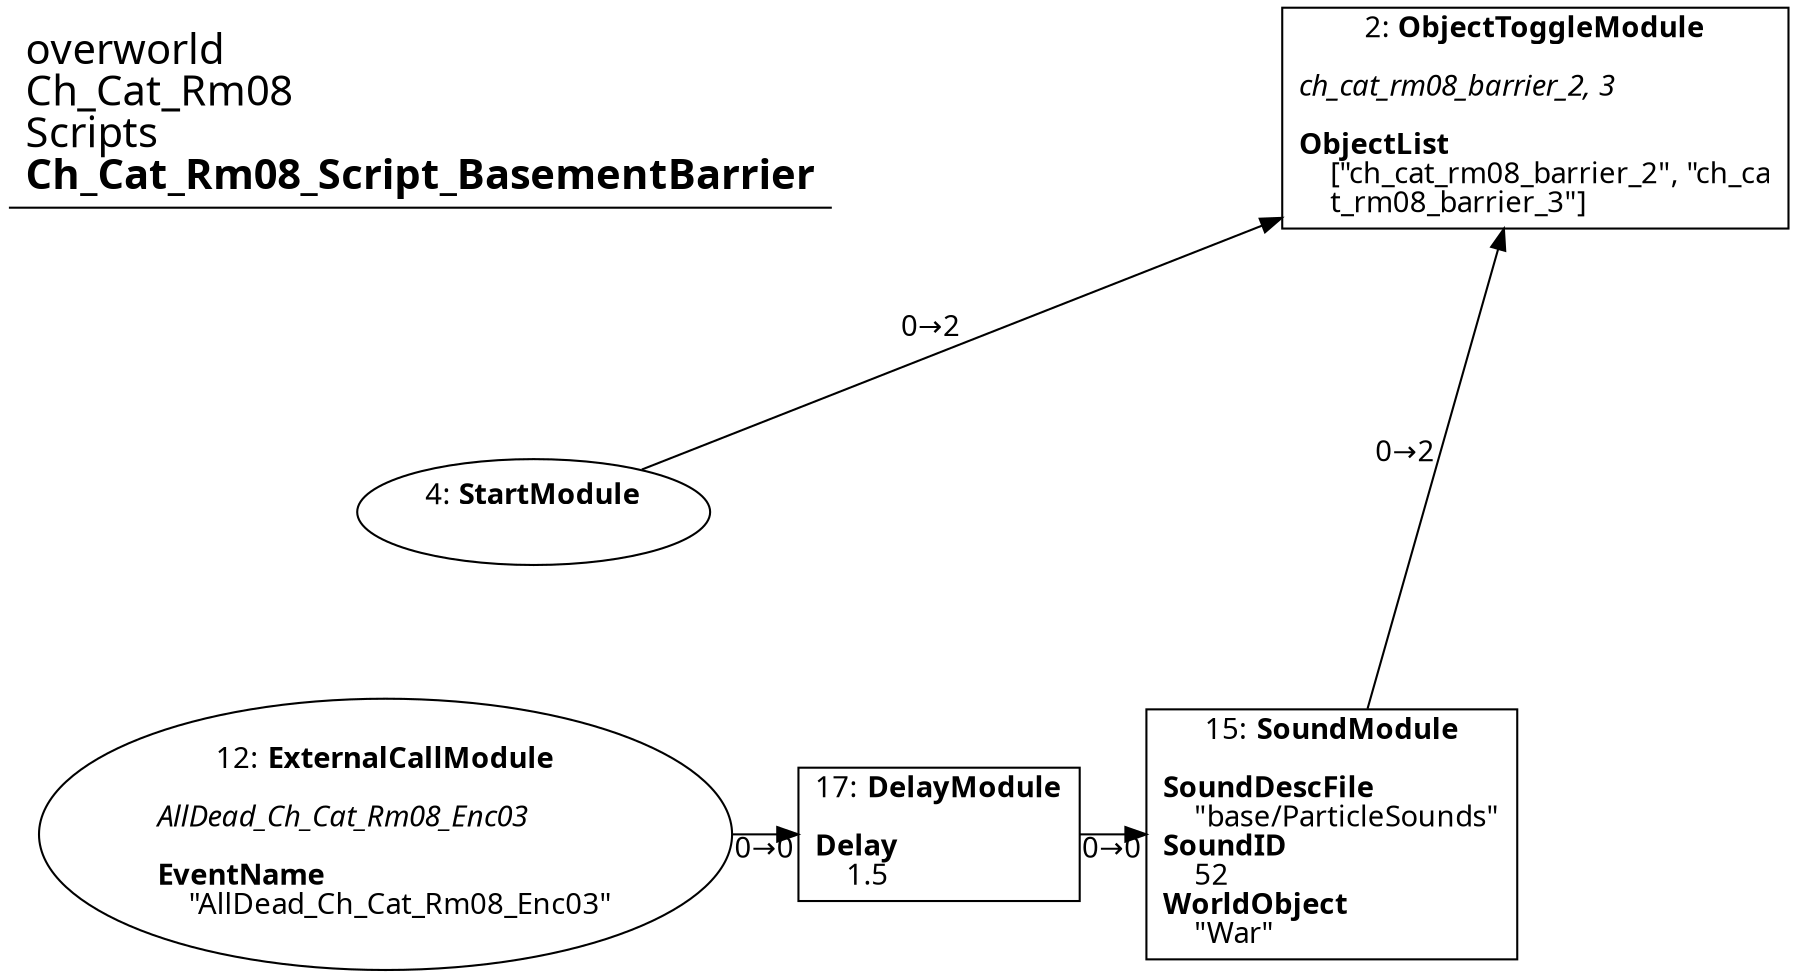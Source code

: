 digraph {
    layout = fdp;
    overlap = prism;
    sep = "+16";
    splines = spline;

    node [ shape = box ];

    graph [ fontname = "Segoe UI" ];
    node [ fontname = "Segoe UI" ];
    edge [ fontname = "Segoe UI" ];

    2 [ label = <2: <b>ObjectToggleModule</b><br/><br/><i>ch_cat_rm08_barrier_2, 3<br align="left"/></i><br align="left"/><b>ObjectList</b><br align="left"/>    [&quot;ch_cat_rm08_barrier_2&quot;, &quot;ch_ca<br align="left"/>    t_rm08_barrier_3&quot;]<br align="left"/>> ];
    2 [ pos = "0.643,-0.063!" ];

    4 [ label = <4: <b>StartModule</b><br/><br/>> ];
    4 [ shape = oval ]
    4 [ pos = "0.18,-0.25!" ];
    4 -> 2 [ label = "0→2" ];

    12 [ label = <12: <b>ExternalCallModule</b><br/><br/><i>AllDead_Ch_Cat_Rm08_Enc03<br align="left"/></i><br align="left"/><b>EventName</b><br align="left"/>    &quot;AllDead_Ch_Cat_Rm08_Enc03&quot;<br align="left"/>> ];
    12 [ shape = oval ]
    12 [ pos = "0.123,-0.40300003!" ];
    12 -> 17 [ label = "0→0" ];

    15 [ label = <15: <b>SoundModule</b><br/><br/><b>SoundDescFile</b><br align="left"/>    &quot;base/ParticleSounds&quot;<br align="left"/><b>SoundID</b><br align="left"/>    52<br align="left"/><b>WorldObject</b><br align="left"/>    &quot;War&quot;<br align="left"/>> ];
    15 [ pos = "0.53900003,-0.40300003!" ];
    15 -> 2 [ label = "0→2" ];

    17 [ label = <17: <b>DelayModule</b><br/><br/><b>Delay</b><br align="left"/>    1.5<br align="left"/>> ];
    17 [ pos = "0.363,-0.40300003!" ];
    17 -> 15 [ label = "0→0" ];

    title [ pos = "0.12200001,-0.062000003!" ];
    title [ shape = underline ];
    title [ label = <<font point-size="20">overworld<br align="left"/>Ch_Cat_Rm08<br align="left"/>Scripts<br align="left"/><b>Ch_Cat_Rm08_Script_BasementBarrier</b><br align="left"/></font>> ];
}
